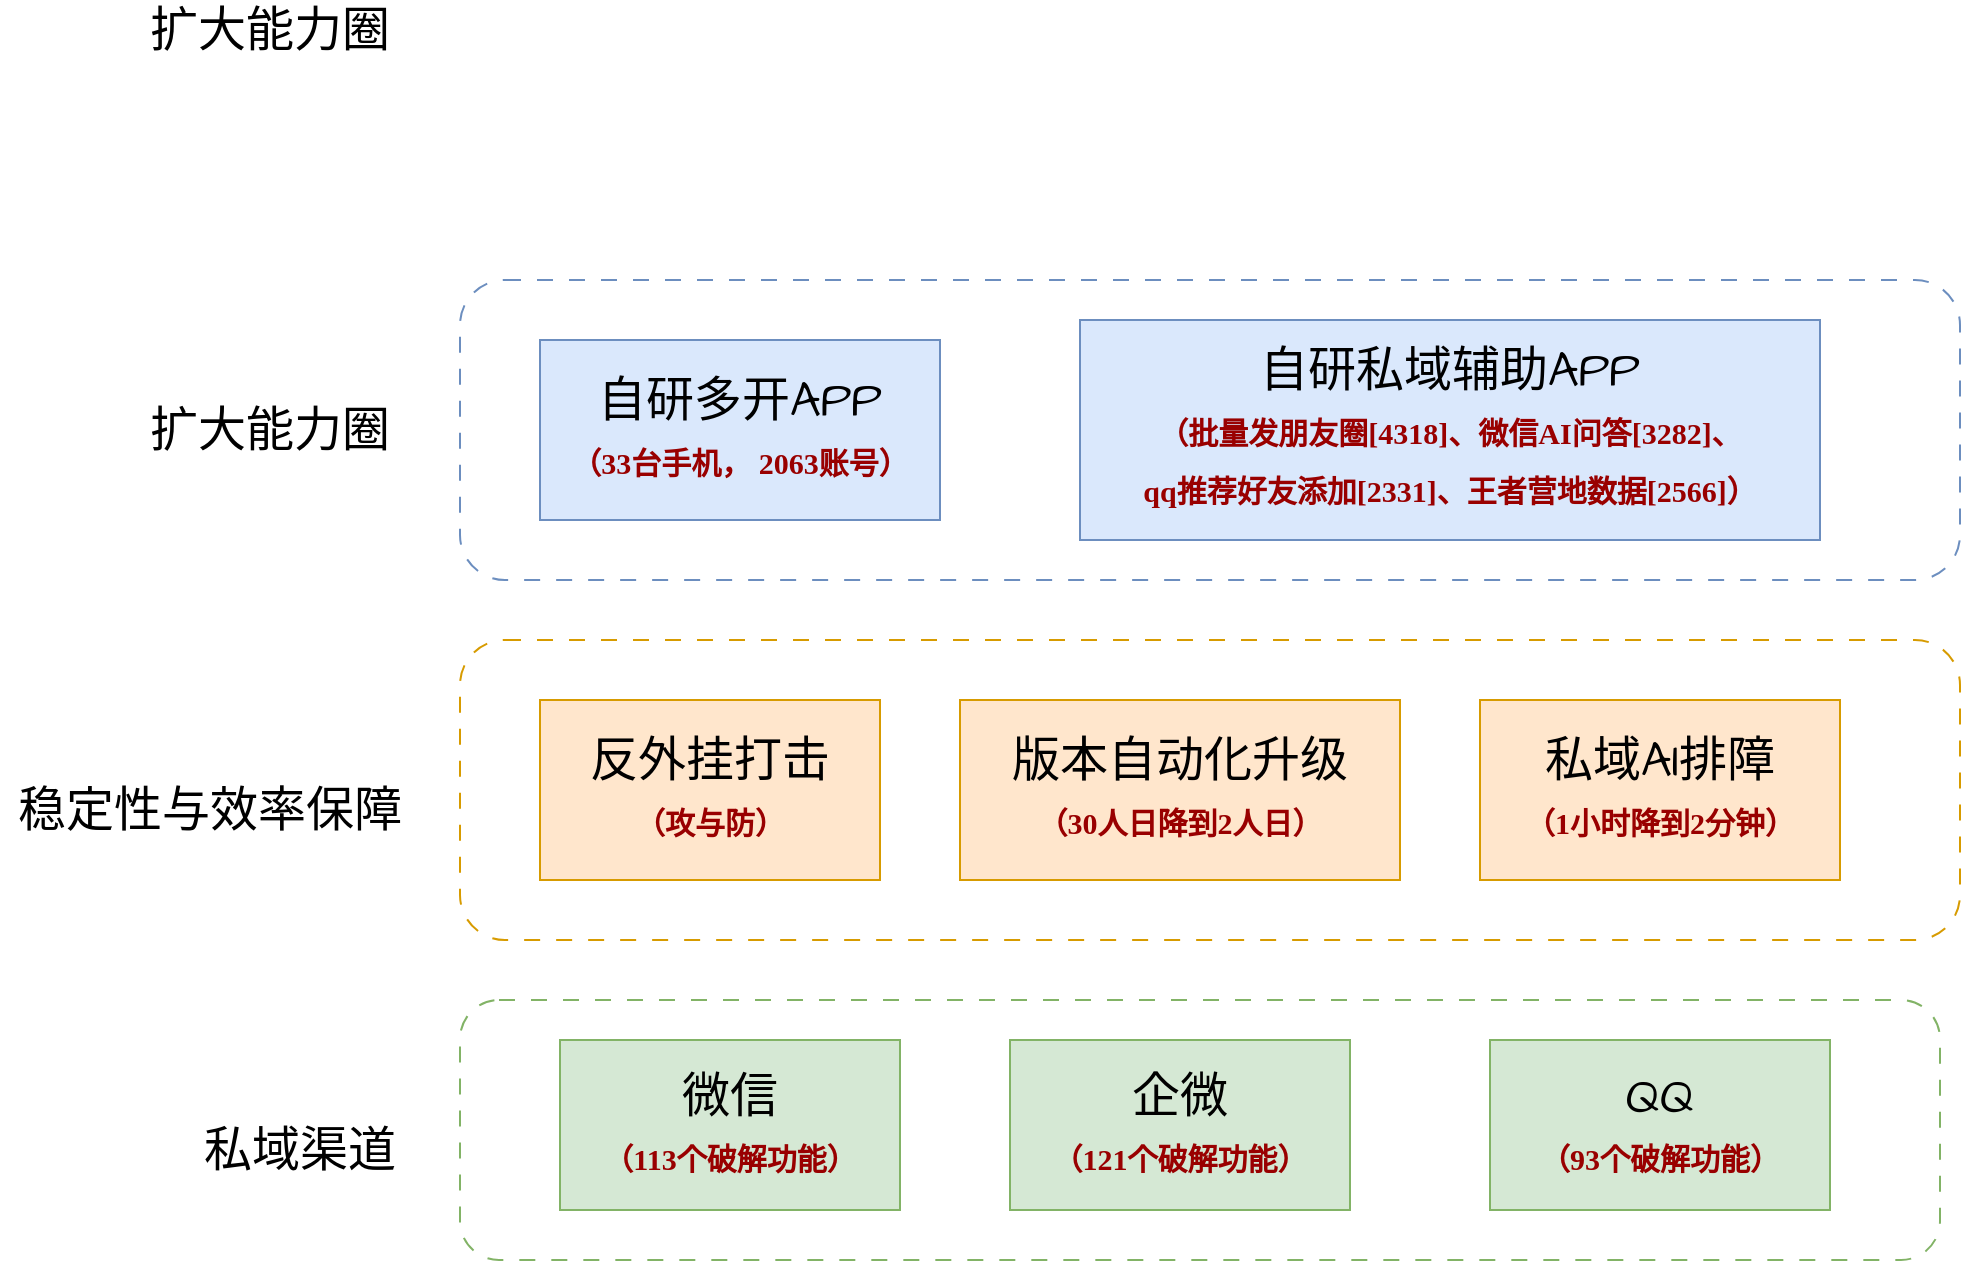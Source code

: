 <mxfile version="27.2.0">
  <diagram name="第 1 页" id="db-pMTe5nH4QFg-SLGSs">
    <mxGraphModel dx="2061" dy="1939" grid="1" gridSize="10" guides="1" tooltips="1" connect="1" arrows="1" fold="1" page="1" pageScale="1" pageWidth="827" pageHeight="1169" math="0" shadow="0">
      <root>
        <mxCell id="0" />
        <mxCell id="1" parent="0" />
        <mxCell id="Lz09PXeNm3lCibMd2Dtf-2" value="" style="rounded=1;whiteSpace=wrap;html=1;hachureGap=4;strokeColor=#82b366;align=center;verticalAlign=middle;fontFamily=Architects Daughter;fontSource=https%3A%2F%2Ffonts.googleapis.com%2Fcss%3Ffamily%3DArchitects%2BDaughter;fontSize=12;fillColor=none;dashed=1;dashPattern=8 8;" parent="1" vertex="1">
          <mxGeometry x="30" y="290" width="740" height="130" as="geometry" />
        </mxCell>
        <mxCell id="Lz09PXeNm3lCibMd2Dtf-4" value="微信&lt;br&gt;&lt;b style=&quot;color: rgb(153, 0, 0); font-family: Verdana; font-size: 15px;&quot;&gt;（113个破解功能）&lt;/b&gt;" style="rounded=0;whiteSpace=wrap;html=1;hachureGap=4;strokeColor=#82b366;align=center;verticalAlign=middle;fontFamily=Architects Daughter;fontSource=https%3A%2F%2Ffonts.googleapis.com%2Fcss%3Ffamily%3DArchitects%2BDaughter;fontSize=24;fillColor=#d5e8d4;" parent="1" vertex="1">
          <mxGeometry x="80" y="310" width="170" height="85" as="geometry" />
        </mxCell>
        <mxCell id="Lz09PXeNm3lCibMd2Dtf-9" value="私域渠道" style="text;html=1;align=center;verticalAlign=middle;whiteSpace=wrap;rounded=0;fontFamily=Helvetica;fontSize=24;fontColor=default;" parent="1" vertex="1">
          <mxGeometry x="-120" y="350" width="140" height="30" as="geometry" />
        </mxCell>
        <mxCell id="Lz09PXeNm3lCibMd2Dtf-10" value="" style="rounded=1;whiteSpace=wrap;html=1;hachureGap=4;strokeColor=#d79b00;align=center;verticalAlign=middle;fontFamily=Architects Daughter;fontSource=https%3A%2F%2Ffonts.googleapis.com%2Fcss%3Ffamily%3DArchitects%2BDaughter;fontSize=12;fillColor=none;dashed=1;dashPattern=8 8;" parent="1" vertex="1">
          <mxGeometry x="30" y="110" width="750" height="150" as="geometry" />
        </mxCell>
        <mxCell id="Lz09PXeNm3lCibMd2Dtf-11" value="反外挂打击&lt;div&gt;&lt;font face=&quot;Verdana&quot; style=&quot;font-size: 15px; color: rgb(153, 0, 0);&quot;&gt;&lt;b&gt;（攻与防）&lt;/b&gt;&lt;/font&gt;&lt;/div&gt;" style="rounded=0;whiteSpace=wrap;html=1;hachureGap=4;strokeColor=#d79b00;align=center;verticalAlign=middle;fontFamily=Architects Daughter;fontSource=https%3A%2F%2Ffonts.googleapis.com%2Fcss%3Ffamily%3DArchitects%2BDaughter;fontSize=24;fillColor=#ffe6cc;" parent="1" vertex="1">
          <mxGeometry x="70" y="140" width="170" height="90" as="geometry" />
        </mxCell>
        <mxCell id="Lz09PXeNm3lCibMd2Dtf-13" value="版本自动化升级&lt;div&gt;&lt;font face=&quot;Verdana&quot; style=&quot;font-size: 15px; color: rgb(153, 0, 0);&quot;&gt;&lt;b&gt;（30人日降到2人日）&lt;/b&gt;&lt;/font&gt;&lt;/div&gt;" style="rounded=0;whiteSpace=wrap;html=1;hachureGap=4;strokeColor=#d79b00;align=center;verticalAlign=middle;fontFamily=Architects Daughter;fontSource=https%3A%2F%2Ffonts.googleapis.com%2Fcss%3Ffamily%3DArchitects%2BDaughter;fontSize=24;fillColor=#ffe6cc;" parent="1" vertex="1">
          <mxGeometry x="280" y="140" width="220" height="90" as="geometry" />
        </mxCell>
        <mxCell id="Lz09PXeNm3lCibMd2Dtf-14" value="私域AI排障&lt;br&gt;&lt;div&gt;&lt;font face=&quot;Verdana&quot; style=&quot;font-size: 15px; color: rgb(153, 0, 0);&quot;&gt;&lt;b&gt;（1小时降到2分钟）&lt;/b&gt;&lt;/font&gt;&lt;/div&gt;" style="rounded=0;whiteSpace=wrap;html=1;hachureGap=4;strokeColor=#d79b00;align=center;verticalAlign=middle;fontFamily=Architects Daughter;fontSource=https%3A%2F%2Ffonts.googleapis.com%2Fcss%3Ffamily%3DArchitects%2BDaughter;fontSize=24;fillColor=#ffe6cc;" parent="1" vertex="1">
          <mxGeometry x="540" y="140" width="180" height="90" as="geometry" />
        </mxCell>
        <mxCell id="Lz09PXeNm3lCibMd2Dtf-16" value="企微&lt;br&gt;&lt;b style=&quot;color: rgb(153, 0, 0); font-family: Verdana; font-size: 15px;&quot;&gt;（121个破解功能）&lt;/b&gt;" style="rounded=0;whiteSpace=wrap;html=1;hachureGap=4;strokeColor=#82b366;align=center;verticalAlign=middle;fontFamily=Architects Daughter;fontSource=https%3A%2F%2Ffonts.googleapis.com%2Fcss%3Ffamily%3DArchitects%2BDaughter;fontSize=24;fillColor=#d5e8d4;" parent="1" vertex="1">
          <mxGeometry x="305" y="310" width="170" height="85" as="geometry" />
        </mxCell>
        <mxCell id="Lz09PXeNm3lCibMd2Dtf-17" value="QQ&lt;br&gt;&lt;b style=&quot;color: rgb(153, 0, 0); font-family: Verdana; font-size: 15px;&quot;&gt;（93个破解功能）&lt;/b&gt;" style="rounded=0;whiteSpace=wrap;html=1;hachureGap=4;strokeColor=#82b366;align=center;verticalAlign=middle;fontFamily=Architects Daughter;fontSource=https%3A%2F%2Ffonts.googleapis.com%2Fcss%3Ffamily%3DArchitects%2BDaughter;fontSize=24;fillColor=#d5e8d4;" parent="1" vertex="1">
          <mxGeometry x="545" y="310" width="170" height="85" as="geometry" />
        </mxCell>
        <mxCell id="iWFc-1cAknwyF5nsxrdl-1" value="稳定性与效率保障" style="text;html=1;align=center;verticalAlign=middle;whiteSpace=wrap;rounded=0;fontFamily=Helvetica;fontSize=24;fontColor=default;" vertex="1" parent="1">
          <mxGeometry x="-200" y="180" width="210" height="30" as="geometry" />
        </mxCell>
        <mxCell id="iWFc-1cAknwyF5nsxrdl-2" value="" style="rounded=1;whiteSpace=wrap;html=1;hachureGap=4;strokeColor=#6c8ebf;align=center;verticalAlign=middle;fontFamily=Architects Daughter;fontSource=https%3A%2F%2Ffonts.googleapis.com%2Fcss%3Ffamily%3DArchitects%2BDaughter;fontSize=12;fillColor=none;dashed=1;dashPattern=8 8;" vertex="1" parent="1">
          <mxGeometry x="30" y="-70" width="750" height="150" as="geometry" />
        </mxCell>
        <mxCell id="iWFc-1cAknwyF5nsxrdl-3" value="自研多开APP&lt;br&gt;&lt;div&gt;&lt;font face=&quot;Verdana&quot; style=&quot;font-size: 15px; color: rgb(153, 0, 0);&quot;&gt;&lt;b&gt;（33台手机， 2063账号）&lt;/b&gt;&lt;/font&gt;&lt;/div&gt;" style="rounded=0;whiteSpace=wrap;html=1;hachureGap=4;strokeColor=#6c8ebf;align=center;verticalAlign=middle;fontFamily=Architects Daughter;fontSource=https%3A%2F%2Ffonts.googleapis.com%2Fcss%3Ffamily%3DArchitects%2BDaughter;fontSize=24;fillColor=#dae8fc;" vertex="1" parent="1">
          <mxGeometry x="70" y="-40" width="200" height="90" as="geometry" />
        </mxCell>
        <mxCell id="iWFc-1cAknwyF5nsxrdl-4" value="自研私域辅助APP&lt;br&gt;&lt;div&gt;&lt;font face=&quot;Verdana&quot; style=&quot;font-size: 15px; color: rgb(153, 0, 0);&quot;&gt;&lt;b&gt;（批量发朋友圈[4318]、微信AI问答[3282]、&lt;br&gt;qq推荐好友添加[2331]、王者营地数据[2566]）&lt;/b&gt;&lt;/font&gt;&lt;/div&gt;" style="rounded=0;whiteSpace=wrap;html=1;hachureGap=4;strokeColor=#6c8ebf;align=center;verticalAlign=middle;fontFamily=Architects Daughter;fontSource=https%3A%2F%2Ffonts.googleapis.com%2Fcss%3Ffamily%3DArchitects%2BDaughter;fontSize=24;fillColor=#dae8fc;" vertex="1" parent="1">
          <mxGeometry x="340" y="-50" width="370" height="110" as="geometry" />
        </mxCell>
        <mxCell id="iWFc-1cAknwyF5nsxrdl-5" value="扩大能力圈" style="text;html=1;align=center;verticalAlign=middle;whiteSpace=wrap;rounded=0;fontFamily=Helvetica;fontSize=24;fontColor=default;" vertex="1" parent="1">
          <mxGeometry x="-170" y="-10" width="210" height="30" as="geometry" />
        </mxCell>
        <mxCell id="iWFc-1cAknwyF5nsxrdl-6" value="扩大能力圈" style="text;html=1;align=center;verticalAlign=middle;whiteSpace=wrap;rounded=0;fontFamily=Helvetica;fontSize=24;fontColor=default;" vertex="1" parent="1">
          <mxGeometry x="-170" y="-210" width="210" height="30" as="geometry" />
        </mxCell>
      </root>
    </mxGraphModel>
  </diagram>
</mxfile>
